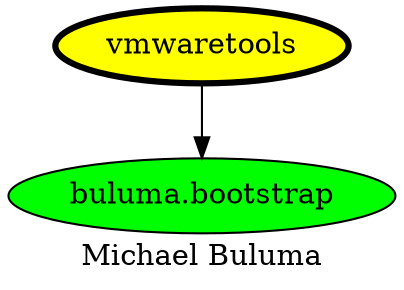 digraph PhiloDilemma {
  label = "Michael Buluma" ;
  overlap=false
  {
    "vmwaretools" [fillcolor=yellow style=filled penwidth=3]
    "buluma.bootstrap" [fillcolor=green style=filled]
  }
  "vmwaretools" -> "buluma.bootstrap"
}
